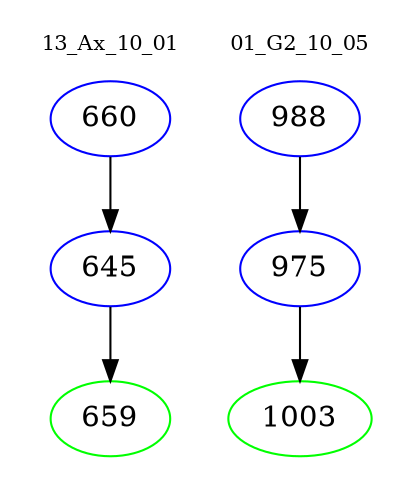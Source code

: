 digraph{
subgraph cluster_0 {
color = white
label = "13_Ax_10_01";
fontsize=10;
T0_660 [label="660", color="blue"]
T0_660 -> T0_645 [color="black"]
T0_645 [label="645", color="blue"]
T0_645 -> T0_659 [color="black"]
T0_659 [label="659", color="green"]
}
subgraph cluster_1 {
color = white
label = "01_G2_10_05";
fontsize=10;
T1_988 [label="988", color="blue"]
T1_988 -> T1_975 [color="black"]
T1_975 [label="975", color="blue"]
T1_975 -> T1_1003 [color="black"]
T1_1003 [label="1003", color="green"]
}
}
